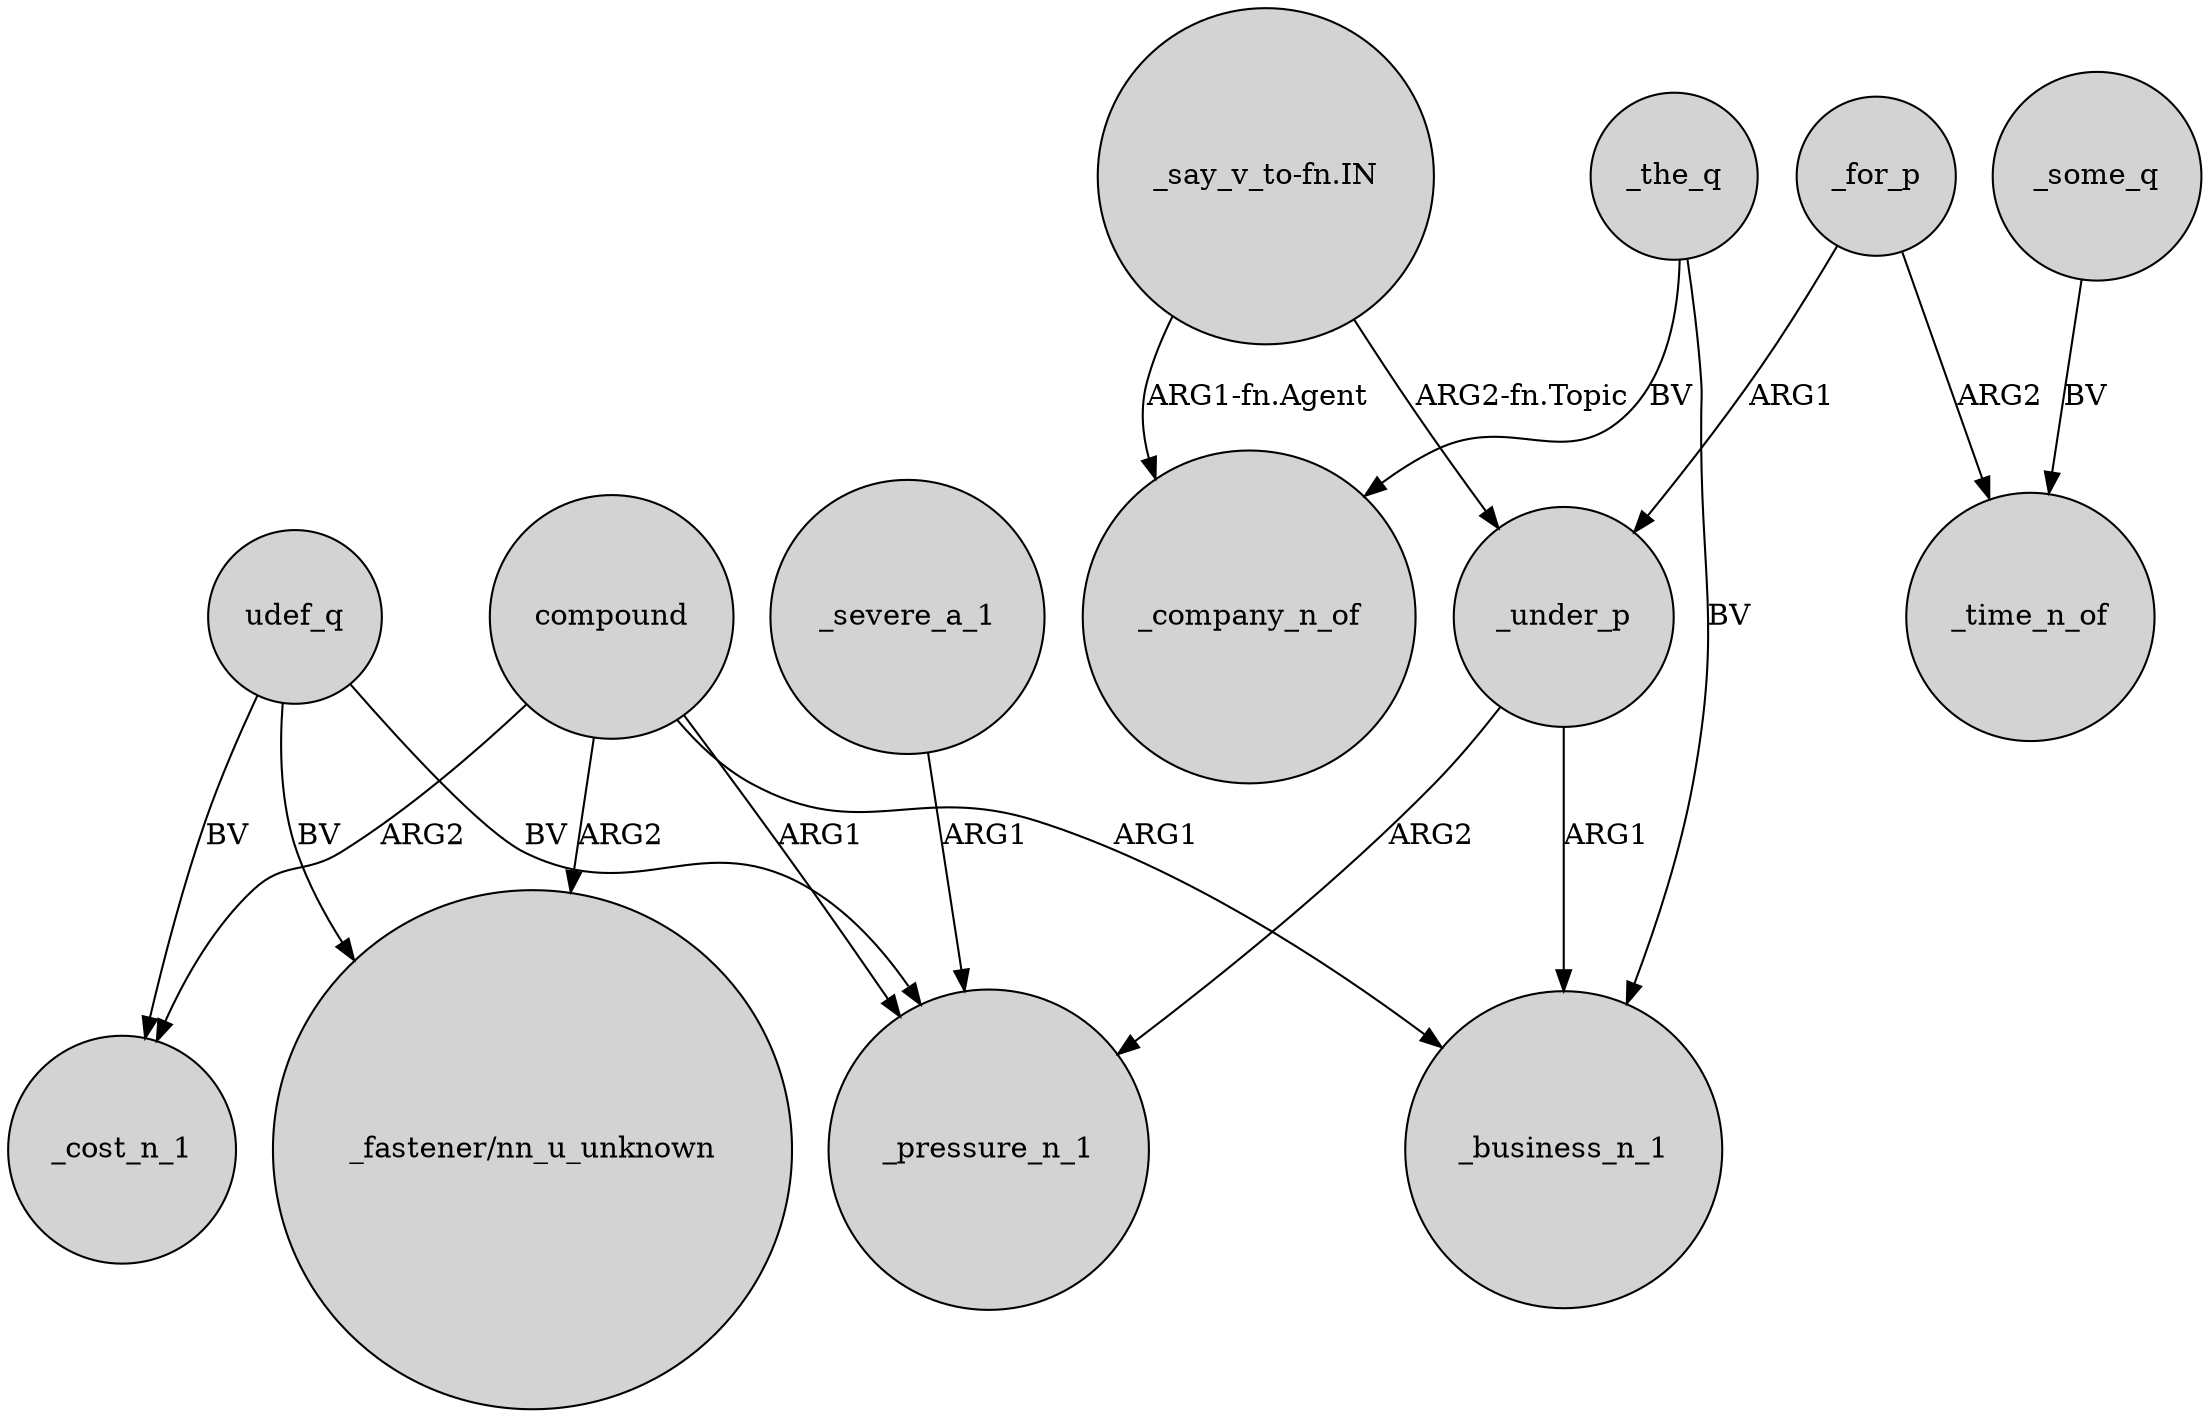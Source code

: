 digraph {
	node [shape=circle style=filled]
	udef_q -> _pressure_n_1 [label=BV]
	_the_q -> _business_n_1 [label=BV]
	"_say_v_to-fn.IN" -> _company_n_of [label="ARG1-fn.Agent"]
	_severe_a_1 -> _pressure_n_1 [label=ARG1]
	udef_q -> "_fastener/nn_u_unknown" [label=BV]
	compound -> _cost_n_1 [label=ARG2]
	_under_p -> _business_n_1 [label=ARG1]
	"_say_v_to-fn.IN" -> _under_p [label="ARG2-fn.Topic"]
	udef_q -> _cost_n_1 [label=BV]
	compound -> _business_n_1 [label=ARG1]
	_under_p -> _pressure_n_1 [label=ARG2]
	_for_p -> _under_p [label=ARG1]
	compound -> "_fastener/nn_u_unknown" [label=ARG2]
	_for_p -> _time_n_of [label=ARG2]
	_the_q -> _company_n_of [label=BV]
	_some_q -> _time_n_of [label=BV]
	compound -> _pressure_n_1 [label=ARG1]
}

